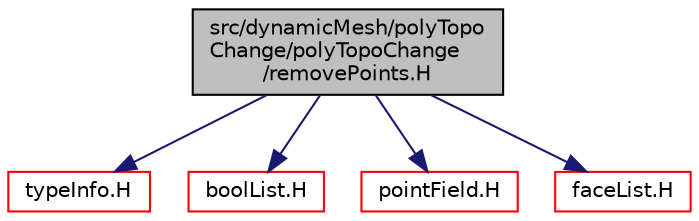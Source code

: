 digraph "src/dynamicMesh/polyTopoChange/polyTopoChange/removePoints.H"
{
  bgcolor="transparent";
  edge [fontname="Helvetica",fontsize="10",labelfontname="Helvetica",labelfontsize="10"];
  node [fontname="Helvetica",fontsize="10",shape=record];
  Node0 [label="src/dynamicMesh/polyTopo\lChange/polyTopoChange\l/removePoints.H",height=0.2,width=0.4,color="black", fillcolor="grey75", style="filled", fontcolor="black"];
  Node0 -> Node1 [color="midnightblue",fontsize="10",style="solid",fontname="Helvetica"];
  Node1 [label="typeInfo.H",height=0.2,width=0.4,color="red",URL="$a10055.html"];
  Node0 -> Node52 [color="midnightblue",fontsize="10",style="solid",fontname="Helvetica"];
  Node52 [label="boolList.H",height=0.2,width=0.4,color="red",URL="$a12920.html"];
  Node0 -> Node67 [color="midnightblue",fontsize="10",style="solid",fontname="Helvetica"];
  Node67 [label="pointField.H",height=0.2,width=0.4,color="red",URL="$a12830.html"];
  Node0 -> Node125 [color="midnightblue",fontsize="10",style="solid",fontname="Helvetica"];
  Node125 [label="faceList.H",height=0.2,width=0.4,color="red",URL="$a12101.html"];
}
